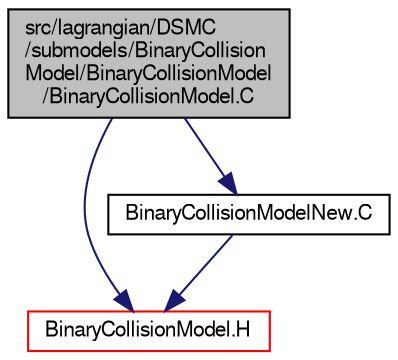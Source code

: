 digraph "src/lagrangian/DSMC/submodels/BinaryCollisionModel/BinaryCollisionModel/BinaryCollisionModel.C"
{
  bgcolor="transparent";
  edge [fontname="FreeSans",fontsize="10",labelfontname="FreeSans",labelfontsize="10"];
  node [fontname="FreeSans",fontsize="10",shape=record];
  Node1 [label="src/lagrangian/DSMC\l/submodels/BinaryCollision\lModel/BinaryCollisionModel\l/BinaryCollisionModel.C",height=0.2,width=0.4,color="black", fillcolor="grey75", style="filled" fontcolor="black"];
  Node1 -> Node2 [color="midnightblue",fontsize="10",style="solid",fontname="FreeSans"];
  Node2 [label="BinaryCollisionModel.H",height=0.2,width=0.4,color="red",URL="$a05971.html"];
  Node1 -> Node3 [color="midnightblue",fontsize="10",style="solid",fontname="FreeSans"];
  Node3 [label="BinaryCollisionModelNew.C",height=0.2,width=0.4,color="black",URL="$a05972.html"];
  Node3 -> Node2 [color="midnightblue",fontsize="10",style="solid",fontname="FreeSans"];
}
